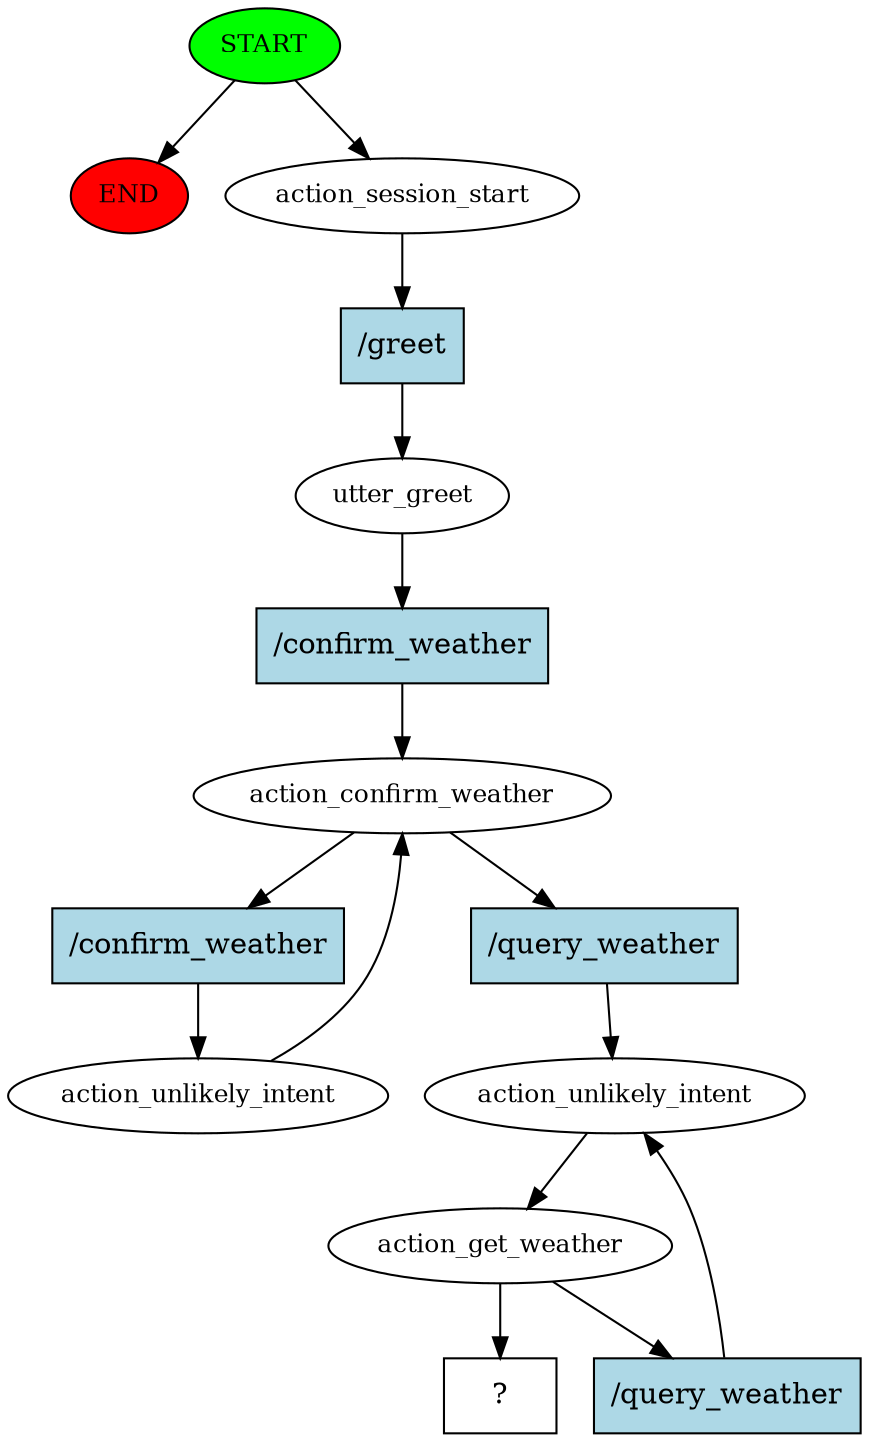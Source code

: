 digraph  {
0 [class="start active", fillcolor=green, fontsize=12, label=START, style=filled];
"-1" [class=end, fillcolor=red, fontsize=12, label=END, style=filled];
1 [class=active, fontsize=12, label=action_session_start];
2 [class=active, fontsize=12, label=utter_greet];
3 [class=active, fontsize=12, label=action_confirm_weather];
4 [class=active, fontsize=12, label=action_unlikely_intent];
8 [class=active, fontsize=12, label=action_unlikely_intent];
9 [class=active, fontsize=12, label=action_get_weather];
22 [class="intent dashed active", label="  ?  ", shape=rect];
23 [class="intent active", fillcolor=lightblue, label="/greet", shape=rect, style=filled];
24 [class="intent active", fillcolor=lightblue, label="/confirm_weather", shape=rect, style=filled];
25 [class="intent active", fillcolor=lightblue, label="/confirm_weather", shape=rect, style=filled];
26 [class="intent active", fillcolor=lightblue, label="/query_weather", shape=rect, style=filled];
27 [class="intent active", fillcolor=lightblue, label="/query_weather", shape=rect, style=filled];
0 -> "-1"  [class="", key=NONE, label=""];
0 -> 1  [class=active, key=NONE, label=""];
1 -> 23  [class=active, key=0];
2 -> 24  [class=active, key=0];
3 -> 25  [class=active, key=0];
3 -> 26  [class=active, key=0];
4 -> 3  [class=active, key=NONE, label=""];
8 -> 9  [class=active, key=NONE, label=""];
9 -> 22  [class=active, key=NONE, label=""];
9 -> 27  [class=active, key=0];
23 -> 2  [class=active, key=0];
24 -> 3  [class=active, key=0];
25 -> 4  [class=active, key=0];
26 -> 8  [class=active, key=0];
27 -> 8  [class=active, key=0];
}
